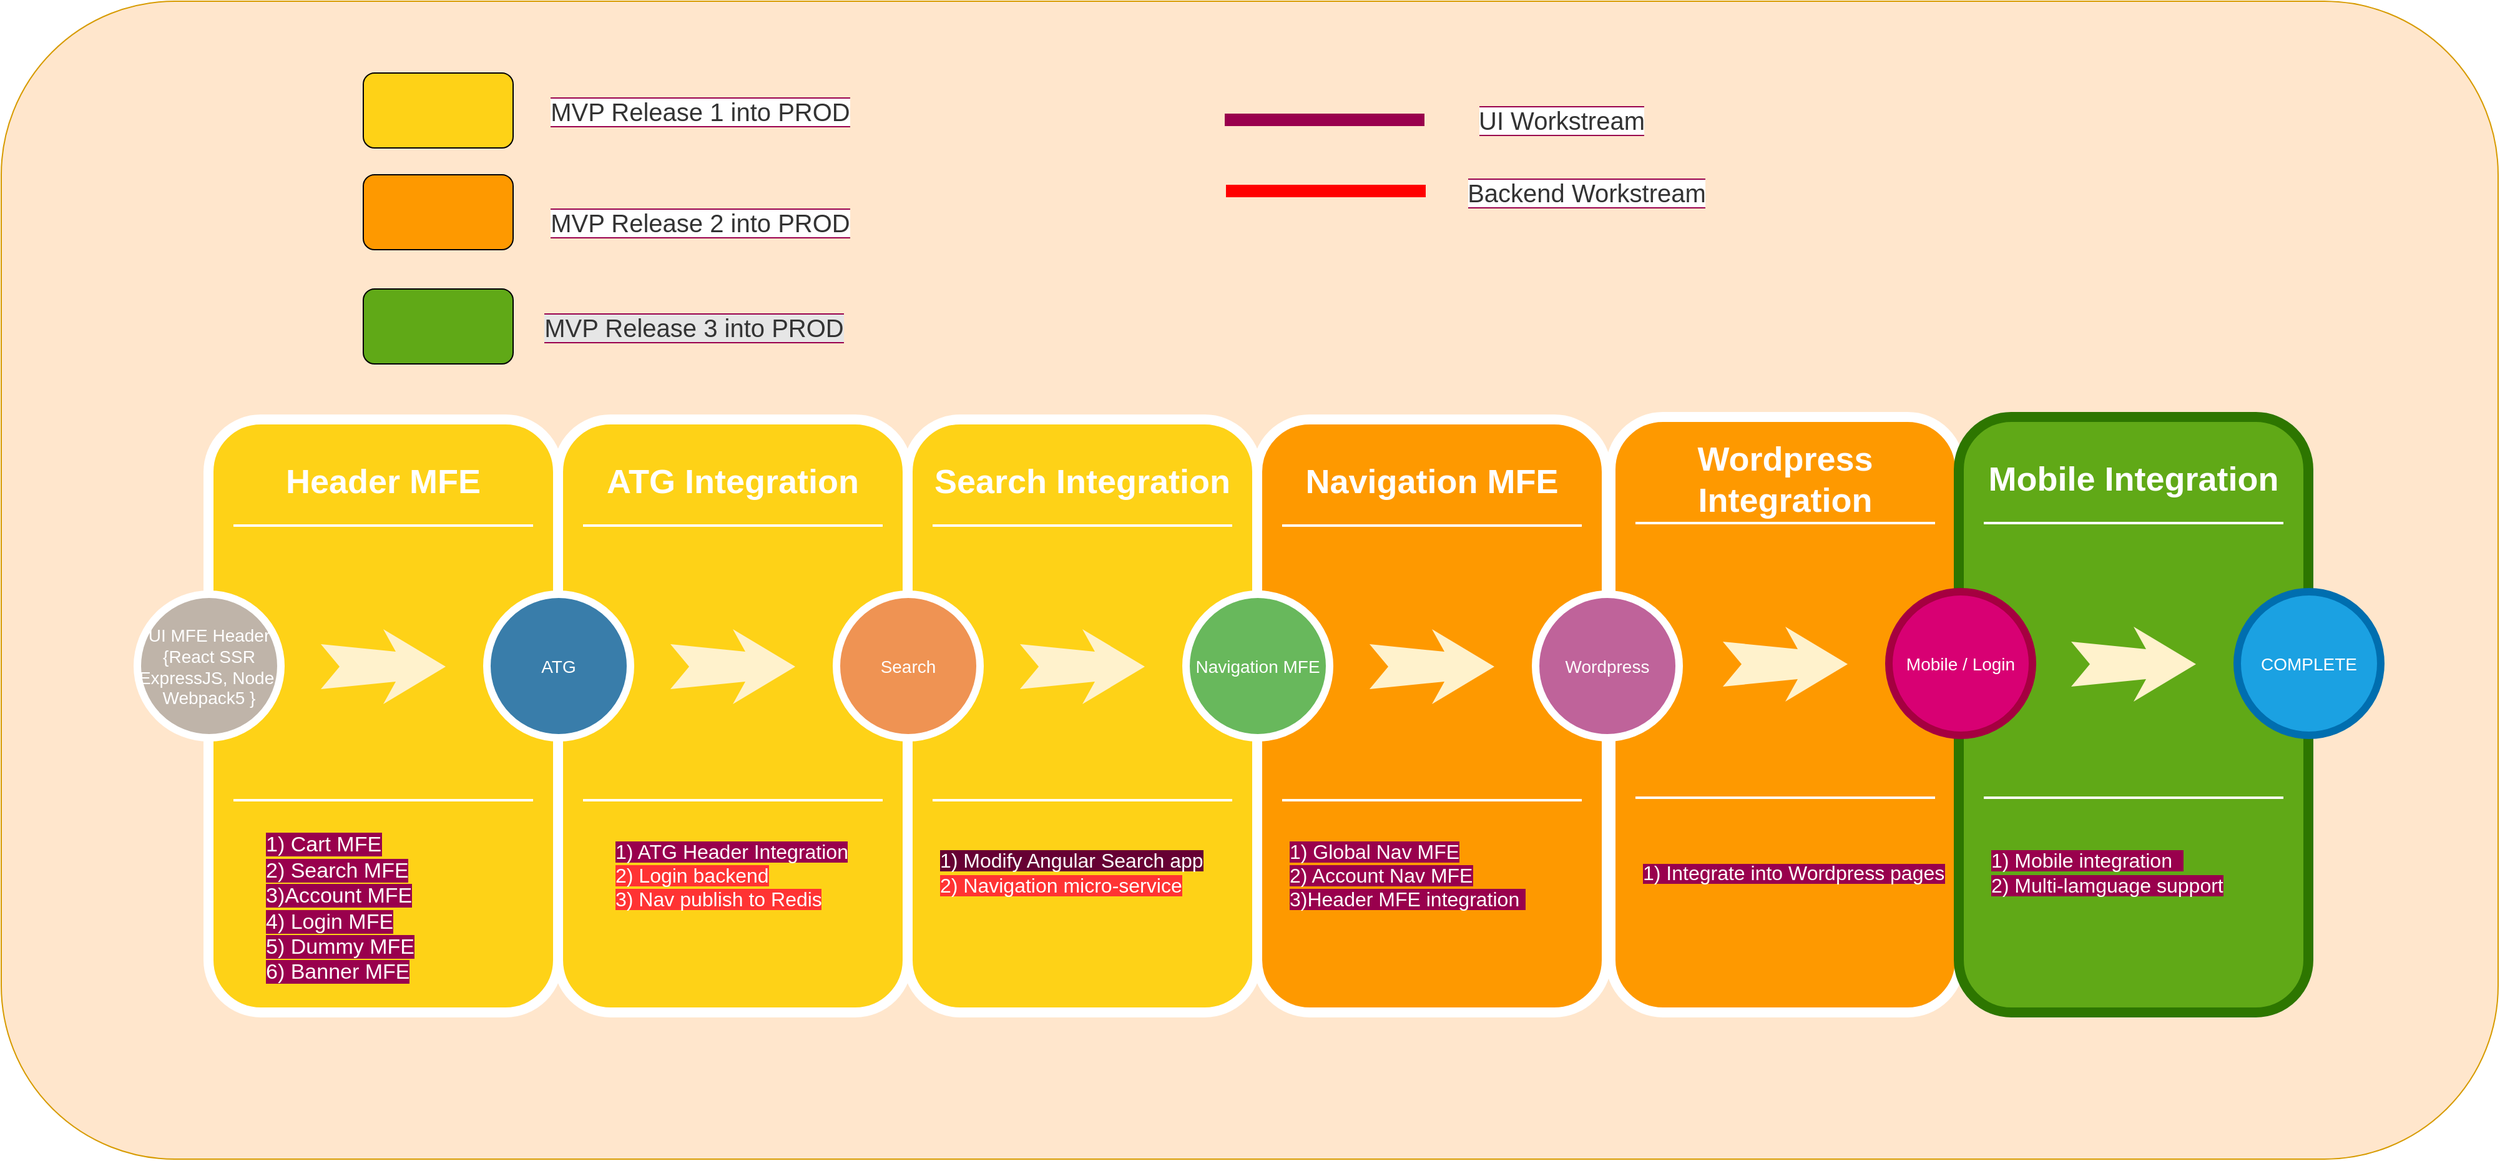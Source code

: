 <mxfile version="15.9.1" type="github">
  <diagram name="Page-1" id="12e1b939-464a-85fe-373e-61e167be1490">
    <mxGraphModel dx="2595" dy="1368" grid="1" gridSize="10" guides="1" tooltips="1" connect="1" arrows="1" fold="1" page="1" pageScale="1.5" pageWidth="1169" pageHeight="826" background="none" math="0" shadow="0">
      <root>
        <mxCell id="0" />
        <mxCell id="1" parent="0" />
        <mxCell id="xIWI2tQVE0jWVVo_FVLt-15" value="" style="rounded=1;whiteSpace=wrap;html=1;labelBackgroundColor=#99004D;fontSize=16;fillColor=#ffe6cc;strokeColor=#d79b00;" vertex="1" parent="1">
          <mxGeometry x="150" y="70" width="2000" height="927.5" as="geometry" />
        </mxCell>
        <mxCell id="60da8b9f42644d3a-2" value="" style="whiteSpace=wrap;html=1;rounded=1;shadow=0;strokeWidth=8;fontSize=20;align=center;fillColor=#FED217;strokeColor=#FFFFFF;" parent="1" vertex="1">
          <mxGeometry x="316" y="405" width="280" height="475" as="geometry" />
        </mxCell>
        <mxCell id="60da8b9f42644d3a-3" value="Header MFE" style="text;html=1;strokeColor=none;fillColor=none;align=center;verticalAlign=middle;whiteSpace=wrap;rounded=0;shadow=0;fontSize=27;fontColor=#FFFFFF;fontStyle=1" parent="1" vertex="1">
          <mxGeometry x="316" y="425" width="280" height="60" as="geometry" />
        </mxCell>
        <mxCell id="60da8b9f42644d3a-4" value="&lt;span style=&quot;background-color: rgb(153 , 0 , 77) ; font-size: 17px&quot;&gt;1) Cart MFE&lt;br&gt;2) Search MFE&lt;br&gt;3)Account MFE&lt;br&gt;4) Login MFE&lt;br&gt;5) Dummy MFE&lt;br&gt;6) Banner MFE&lt;br&gt;&lt;/span&gt;" style="text;html=1;strokeColor=none;fillColor=none;align=left;verticalAlign=middle;whiteSpace=wrap;rounded=0;shadow=0;fontSize=14;fontColor=#FFFFFF;" parent="1" vertex="1">
          <mxGeometry x="360" y="750" width="140" height="94" as="geometry" />
        </mxCell>
        <mxCell id="60da8b9f42644d3a-6" value="" style="line;strokeWidth=2;html=1;rounded=0;shadow=0;fontSize=27;align=center;fillColor=none;strokeColor=#FFFFFF;" parent="1" vertex="1">
          <mxGeometry x="336" y="485" width="240" height="10" as="geometry" />
        </mxCell>
        <mxCell id="60da8b9f42644d3a-7" value="" style="line;strokeWidth=2;html=1;rounded=0;shadow=0;fontSize=27;align=center;fillColor=none;strokeColor=#FFFFFF;" parent="1" vertex="1">
          <mxGeometry x="336" y="705" width="240" height="10" as="geometry" />
        </mxCell>
        <mxCell id="60da8b9f42644d3a-8" value="UI MFE Header&lt;br&gt;{React SSR ExpressJS, Node, Webpack5 }" style="ellipse;whiteSpace=wrap;html=1;rounded=0;shadow=0;strokeWidth=6;fontSize=14;align=center;fillColor=#BFB4A9;strokeColor=#FFFFFF;fontColor=#FFFFFF;" parent="1" vertex="1">
          <mxGeometry x="259" y="545" width="115" height="115" as="geometry" />
        </mxCell>
        <mxCell id="60da8b9f42644d3a-9" value="" style="html=1;shadow=0;dashed=0;align=center;verticalAlign=middle;shape=mxgraph.arrows2.stylisedArrow;dy=0.6;dx=40;notch=15;feather=0.4;rounded=0;strokeWidth=1;fontSize=27;strokeColor=none;fillColor=#fff2cc;" parent="1" vertex="1">
          <mxGeometry x="406" y="573" width="100" height="60" as="geometry" />
        </mxCell>
        <mxCell id="60da8b9f42644d3a-17" value="" style="whiteSpace=wrap;html=1;rounded=1;shadow=0;strokeWidth=8;fontSize=20;align=center;fillColor=#FED217;strokeColor=#FFFFFF;" parent="1" vertex="1">
          <mxGeometry x="596" y="405" width="280" height="475" as="geometry" />
        </mxCell>
        <mxCell id="60da8b9f42644d3a-18" value="ATG Integration" style="text;html=1;strokeColor=none;fillColor=none;align=center;verticalAlign=middle;whiteSpace=wrap;rounded=0;shadow=0;fontSize=27;fontColor=#FFFFFF;fontStyle=1" parent="1" vertex="1">
          <mxGeometry x="596" y="425" width="280" height="60" as="geometry" />
        </mxCell>
        <mxCell id="60da8b9f42644d3a-19" value="&lt;font style=&quot;font-size: 16px&quot;&gt;&lt;span style=&quot;background-color: rgb(153 , 0 , 77)&quot;&gt;1) ATG Header Integration&lt;/span&gt;&lt;br&gt;&lt;/font&gt;&lt;span style=&quot;background-color: rgb(255 , 51 , 51) ; font-size: 16px&quot;&gt;&lt;font style=&quot;font-size: 16px&quot;&gt;2) Login backend&lt;br&gt;3) Nav publish to Redis&lt;/font&gt;&lt;br&gt;&lt;/span&gt;" style="text;html=1;strokeColor=none;fillColor=none;align=left;verticalAlign=middle;whiteSpace=wrap;rounded=0;shadow=0;fontSize=14;fontColor=#FFFFFF;" parent="1" vertex="1">
          <mxGeometry x="640" y="725" width="210" height="90" as="geometry" />
        </mxCell>
        <mxCell id="60da8b9f42644d3a-20" value="" style="line;strokeWidth=2;html=1;rounded=0;shadow=0;fontSize=27;align=center;fillColor=none;strokeColor=#FFFFFF;" parent="1" vertex="1">
          <mxGeometry x="616" y="485" width="240" height="10" as="geometry" />
        </mxCell>
        <mxCell id="60da8b9f42644d3a-21" value="" style="line;strokeWidth=2;html=1;rounded=0;shadow=0;fontSize=27;align=center;fillColor=none;strokeColor=#FFFFFF;" parent="1" vertex="1">
          <mxGeometry x="616" y="705" width="240" height="10" as="geometry" />
        </mxCell>
        <mxCell id="60da8b9f42644d3a-22" value="ATG" style="ellipse;whiteSpace=wrap;html=1;rounded=0;shadow=0;strokeWidth=6;fontSize=14;align=center;fillColor=#397DAA;strokeColor=#FFFFFF;fontColor=#FFFFFF;" parent="1" vertex="1">
          <mxGeometry x="539" y="545" width="115" height="115" as="geometry" />
        </mxCell>
        <mxCell id="60da8b9f42644d3a-23" value="" style="html=1;shadow=0;dashed=0;align=center;verticalAlign=middle;shape=mxgraph.arrows2.stylisedArrow;dy=0.6;dx=40;notch=15;feather=0.4;rounded=0;strokeWidth=1;fontSize=27;strokeColor=none;fillColor=#fff2cc;" parent="1" vertex="1">
          <mxGeometry x="686" y="573" width="100" height="60" as="geometry" />
        </mxCell>
        <mxCell id="60da8b9f42644d3a-24" value="" style="whiteSpace=wrap;html=1;rounded=1;shadow=0;strokeWidth=8;fontSize=20;align=center;fillColor=#FED217;strokeColor=#FFFFFF;" parent="1" vertex="1">
          <mxGeometry x="876" y="405" width="280" height="475" as="geometry" />
        </mxCell>
        <mxCell id="60da8b9f42644d3a-25" value="Search Integration" style="text;html=1;strokeColor=none;fillColor=none;align=center;verticalAlign=middle;whiteSpace=wrap;rounded=0;shadow=0;fontSize=27;fontColor=#FFFFFF;fontStyle=1" parent="1" vertex="1">
          <mxGeometry x="876" y="425" width="280" height="60" as="geometry" />
        </mxCell>
        <mxCell id="60da8b9f42644d3a-26" value="&lt;font style=&quot;font-size: 16px&quot;&gt;&lt;span style=&quot;background-color: rgb(102 , 0 , 51)&quot;&gt;1) Modify Angular Search app&lt;/span&gt;&lt;br&gt;&lt;font style=&quot;background-color: rgb(255 , 51 , 51) ; font-size: 16px&quot;&gt;2) Navigation micro-service&lt;/font&gt;&lt;/font&gt;" style="text;html=1;strokeColor=none;fillColor=none;align=left;verticalAlign=middle;whiteSpace=wrap;rounded=0;shadow=0;fontSize=14;fontColor=#FFFFFF;" parent="1" vertex="1">
          <mxGeometry x="900" y="715" width="256" height="105" as="geometry" />
        </mxCell>
        <mxCell id="60da8b9f42644d3a-27" value="" style="line;strokeWidth=2;html=1;rounded=0;shadow=0;fontSize=27;align=center;fillColor=none;strokeColor=#FFFFFF;" parent="1" vertex="1">
          <mxGeometry x="896" y="485" width="240" height="10" as="geometry" />
        </mxCell>
        <mxCell id="60da8b9f42644d3a-28" value="" style="line;strokeWidth=2;html=1;rounded=0;shadow=0;fontSize=27;align=center;fillColor=none;strokeColor=#FFFFFF;" parent="1" vertex="1">
          <mxGeometry x="896" y="705" width="240" height="10" as="geometry" />
        </mxCell>
        <mxCell id="60da8b9f42644d3a-29" value="Search" style="ellipse;whiteSpace=wrap;html=1;rounded=0;shadow=0;strokeWidth=6;fontSize=14;align=center;fillColor=#EF9353;strokeColor=#FFFFFF;fontColor=#FFFFFF;" parent="1" vertex="1">
          <mxGeometry x="819" y="545" width="115" height="115" as="geometry" />
        </mxCell>
        <mxCell id="60da8b9f42644d3a-30" value="" style="html=1;shadow=0;dashed=0;align=center;verticalAlign=middle;shape=mxgraph.arrows2.stylisedArrow;dy=0.6;dx=40;notch=15;feather=0.4;rounded=0;strokeWidth=1;fontSize=27;strokeColor=none;fillColor=#fff2cc;" parent="1" vertex="1">
          <mxGeometry x="966" y="573" width="100" height="60" as="geometry" />
        </mxCell>
        <mxCell id="60da8b9f42644d3a-31" value="" style="whiteSpace=wrap;html=1;rounded=1;shadow=0;strokeWidth=8;fontSize=20;align=center;fillColor=#FE9900;strokeColor=#FFFFFF;" parent="1" vertex="1">
          <mxGeometry x="1156" y="405" width="280" height="475" as="geometry" />
        </mxCell>
        <mxCell id="60da8b9f42644d3a-32" value="Navigation MFE" style="text;html=1;strokeColor=none;fillColor=none;align=center;verticalAlign=middle;whiteSpace=wrap;rounded=0;shadow=0;fontSize=27;fontColor=#FFFFFF;fontStyle=1" parent="1" vertex="1">
          <mxGeometry x="1156" y="425" width="280" height="60" as="geometry" />
        </mxCell>
        <mxCell id="60da8b9f42644d3a-33" value="&lt;span style=&quot;background-color: rgb(153 , 0 , 77) ; font-size: 16px&quot;&gt;&lt;font style=&quot;font-size: 16px&quot;&gt;1) Global Nav MFE&lt;br&gt;2) Account Nav MFE&lt;br&gt;&lt;/font&gt;&lt;/span&gt;&lt;div style=&quot;font-size: 16px&quot;&gt;&lt;span style=&quot;background-color: rgb(153 , 0 , 77)&quot;&gt;&lt;font style=&quot;font-size: 16px&quot;&gt;3)Header MFE integration&amp;nbsp;&lt;/font&gt;&lt;/span&gt;&lt;/div&gt;" style="text;html=1;strokeColor=none;fillColor=none;align=left;verticalAlign=middle;whiteSpace=wrap;rounded=0;shadow=0;fontSize=14;fontColor=#FFFFFF;" parent="1" vertex="1">
          <mxGeometry x="1180" y="725" width="256" height="90" as="geometry" />
        </mxCell>
        <mxCell id="60da8b9f42644d3a-34" value="" style="line;strokeWidth=2;html=1;rounded=0;shadow=0;fontSize=27;align=center;fillColor=none;strokeColor=#FFFFFF;" parent="1" vertex="1">
          <mxGeometry x="1176" y="485" width="240" height="10" as="geometry" />
        </mxCell>
        <mxCell id="60da8b9f42644d3a-35" value="" style="line;strokeWidth=2;html=1;rounded=0;shadow=0;fontSize=27;align=center;fillColor=none;strokeColor=#FFFFFF;" parent="1" vertex="1">
          <mxGeometry x="1176" y="705" width="240" height="10" as="geometry" />
        </mxCell>
        <mxCell id="60da8b9f42644d3a-36" value="Navigation MFE" style="ellipse;whiteSpace=wrap;html=1;rounded=0;shadow=0;strokeWidth=6;fontSize=14;align=center;fillColor=#68B85C;strokeColor=#FFFFFF;fontColor=#FFFFFF;" parent="1" vertex="1">
          <mxGeometry x="1099" y="545" width="115" height="115" as="geometry" />
        </mxCell>
        <mxCell id="60da8b9f42644d3a-37" value="" style="html=1;shadow=0;dashed=0;align=center;verticalAlign=middle;shape=mxgraph.arrows2.stylisedArrow;dy=0.6;dx=40;notch=15;feather=0.4;rounded=0;strokeWidth=1;fontSize=27;strokeColor=none;fillColor=#fff2cc;" parent="1" vertex="1">
          <mxGeometry x="1246" y="573" width="100" height="60" as="geometry" />
        </mxCell>
        <mxCell id="xIWI2tQVE0jWVVo_FVLt-1" value="" style="whiteSpace=wrap;html=1;rounded=1;shadow=0;strokeWidth=8;fontSize=20;align=center;fillColor=#FE9900;strokeColor=#FFFFFF;" vertex="1" parent="1">
          <mxGeometry x="1439" y="403" width="280" height="477" as="geometry" />
        </mxCell>
        <mxCell id="60da8b9f42644d3a-38" value="Wordpress" style="ellipse;whiteSpace=wrap;html=1;rounded=0;shadow=0;strokeWidth=6;fontSize=14;align=center;fillColor=#BF639A;strokeColor=#FFFFFF;fontColor=#FFFFFF;" parent="1" vertex="1">
          <mxGeometry x="1379" y="545" width="115" height="115" as="geometry" />
        </mxCell>
        <mxCell id="xIWI2tQVE0jWVVo_FVLt-2" value="Wordpress Integration" style="text;html=1;strokeColor=none;fillColor=none;align=center;verticalAlign=middle;whiteSpace=wrap;rounded=0;shadow=0;fontSize=27;fontColor=#FFFFFF;fontStyle=1" vertex="1" parent="1">
          <mxGeometry x="1439" y="423" width="280" height="60" as="geometry" />
        </mxCell>
        <mxCell id="xIWI2tQVE0jWVVo_FVLt-3" value="&lt;span style=&quot;background-color: rgb(153 , 0 , 77)&quot;&gt;&lt;font style=&quot;font-size: 16px&quot;&gt;1) Integrate into Wordpress pages&lt;/font&gt;&lt;/span&gt;" style="text;html=1;strokeColor=none;fillColor=none;align=left;verticalAlign=middle;whiteSpace=wrap;rounded=0;shadow=0;fontSize=14;fontColor=#FFFFFF;" vertex="1" parent="1">
          <mxGeometry x="1463" y="723" width="256" height="90" as="geometry" />
        </mxCell>
        <mxCell id="xIWI2tQVE0jWVVo_FVLt-4" value="" style="line;strokeWidth=2;html=1;rounded=0;shadow=0;fontSize=27;align=center;fillColor=none;strokeColor=#FFFFFF;" vertex="1" parent="1">
          <mxGeometry x="1459" y="483" width="240" height="10" as="geometry" />
        </mxCell>
        <mxCell id="xIWI2tQVE0jWVVo_FVLt-5" value="" style="line;strokeWidth=2;html=1;rounded=0;shadow=0;fontSize=27;align=center;fillColor=none;strokeColor=#FFFFFF;" vertex="1" parent="1">
          <mxGeometry x="1459" y="703" width="240" height="10" as="geometry" />
        </mxCell>
        <mxCell id="xIWI2tQVE0jWVVo_FVLt-6" value="" style="html=1;shadow=0;dashed=0;align=center;verticalAlign=middle;shape=mxgraph.arrows2.stylisedArrow;dy=0.6;dx=40;notch=15;feather=0.4;rounded=0;strokeWidth=1;fontSize=27;strokeColor=none;fillColor=#fff2cc;" vertex="1" parent="1">
          <mxGeometry x="1529" y="571" width="100" height="60" as="geometry" />
        </mxCell>
        <mxCell id="xIWI2tQVE0jWVVo_FVLt-8" value="" style="whiteSpace=wrap;html=1;rounded=1;shadow=0;strokeWidth=8;fontSize=20;align=center;fillColor=#60a917;strokeColor=#2D7600;fontColor=#ffffff;" vertex="1" parent="1">
          <mxGeometry x="1718" y="403" width="280" height="477" as="geometry" />
        </mxCell>
        <mxCell id="xIWI2tQVE0jWVVo_FVLt-7" value="Mobile / Login" style="ellipse;whiteSpace=wrap;html=1;rounded=0;shadow=0;strokeWidth=6;fontSize=14;align=center;fillColor=#d80073;strokeColor=#A50040;fontColor=#ffffff;" vertex="1" parent="1">
          <mxGeometry x="1662" y="543" width="115" height="115" as="geometry" />
        </mxCell>
        <mxCell id="xIWI2tQVE0jWVVo_FVLt-9" value="Mobile Integration" style="text;html=1;strokeColor=none;fillColor=none;align=center;verticalAlign=middle;whiteSpace=wrap;rounded=0;shadow=0;fontSize=27;fontColor=#FFFFFF;fontStyle=1" vertex="1" parent="1">
          <mxGeometry x="1718" y="423" width="280" height="60" as="geometry" />
        </mxCell>
        <mxCell id="xIWI2tQVE0jWVVo_FVLt-10" value="&lt;span style=&quot;background-color: rgb(153 , 0 , 77) ; font-size: 16px&quot;&gt;1) Mobile integration&amp;nbsp;&amp;nbsp;&lt;br&gt;2) Multi-lamguage support&lt;/span&gt;" style="text;html=1;strokeColor=none;fillColor=none;align=left;verticalAlign=middle;whiteSpace=wrap;rounded=0;shadow=0;fontSize=14;fontColor=#FFFFFF;" vertex="1" parent="1">
          <mxGeometry x="1742" y="723" width="256" height="90" as="geometry" />
        </mxCell>
        <mxCell id="xIWI2tQVE0jWVVo_FVLt-11" value="" style="line;strokeWidth=2;html=1;rounded=0;shadow=0;fontSize=27;align=center;fillColor=none;strokeColor=#FFFFFF;" vertex="1" parent="1">
          <mxGeometry x="1738" y="483" width="240" height="10" as="geometry" />
        </mxCell>
        <mxCell id="xIWI2tQVE0jWVVo_FVLt-12" value="" style="line;strokeWidth=2;html=1;rounded=0;shadow=0;fontSize=27;align=center;fillColor=none;strokeColor=#FFFFFF;" vertex="1" parent="1">
          <mxGeometry x="1738" y="703" width="240" height="10" as="geometry" />
        </mxCell>
        <mxCell id="xIWI2tQVE0jWVVo_FVLt-13" value="" style="html=1;shadow=0;dashed=0;align=center;verticalAlign=middle;shape=mxgraph.arrows2.stylisedArrow;dy=0.6;dx=40;notch=15;feather=0.4;rounded=0;strokeWidth=1;fontSize=27;strokeColor=none;fillColor=#fff2cc;" vertex="1" parent="1">
          <mxGeometry x="1808" y="571" width="100" height="60" as="geometry" />
        </mxCell>
        <mxCell id="xIWI2tQVE0jWVVo_FVLt-14" value="COMPLETE" style="ellipse;whiteSpace=wrap;html=1;rounded=0;shadow=0;strokeWidth=6;fontSize=14;align=center;fillColor=#1ba1e2;strokeColor=#006EAF;fontColor=#ffffff;" vertex="1" parent="1">
          <mxGeometry x="1941" y="543" width="115" height="115" as="geometry" />
        </mxCell>
        <mxCell id="xIWI2tQVE0jWVVo_FVLt-16" value="" style="rounded=1;whiteSpace=wrap;html=1;labelBackgroundColor=#99004D;fontSize=16;fontColor=#FFFFFF;fillColor=#FE9900;" vertex="1" parent="1">
          <mxGeometry x="440" y="209" width="120" height="60" as="geometry" />
        </mxCell>
        <mxCell id="xIWI2tQVE0jWVVo_FVLt-17" value="" style="rounded=1;whiteSpace=wrap;html=1;labelBackgroundColor=#99004D;fontSize=16;fontColor=#FFFFFF;fillColor=#60A917;" vertex="1" parent="1">
          <mxGeometry x="440" y="300.5" width="120" height="60" as="geometry" />
        </mxCell>
        <mxCell id="xIWI2tQVE0jWVVo_FVLt-18" value="" style="rounded=1;whiteSpace=wrap;html=1;labelBackgroundColor=#99004D;fontSize=16;fontColor=#FFFFFF;fillColor=#FED217;" vertex="1" parent="1">
          <mxGeometry x="440" y="127.5" width="120" height="60" as="geometry" />
        </mxCell>
        <mxCell id="xIWI2tQVE0jWVVo_FVLt-19" value="&lt;font style=&quot;font-size: 20px ; background-color: rgb(255 , 255 , 255)&quot; color=&quot;#333333&quot;&gt;MVP Release 1 into PROD&lt;/font&gt;" style="text;html=1;strokeColor=none;fillColor=none;align=center;verticalAlign=middle;whiteSpace=wrap;rounded=0;labelBackgroundColor=#99004D;fontSize=16;fontColor=#FFFFFF;" vertex="1" parent="1">
          <mxGeometry x="570" y="135" width="280" height="45" as="geometry" />
        </mxCell>
        <mxCell id="xIWI2tQVE0jWVVo_FVLt-20" value="&lt;font style=&quot;font-size: 20px ; background-color: rgb(255 , 255 , 255)&quot; color=&quot;#333333&quot;&gt;Backend Workstream&lt;/font&gt;" style="text;html=1;strokeColor=none;fillColor=none;align=center;verticalAlign=middle;whiteSpace=wrap;rounded=0;labelBackgroundColor=#99004D;fontSize=16;fontColor=#FFFFFF;" vertex="1" parent="1">
          <mxGeometry x="1280" y="200" width="280" height="45" as="geometry" />
        </mxCell>
        <mxCell id="xIWI2tQVE0jWVVo_FVLt-21" value="&lt;font style=&quot;font-size: 20px ; background-color: rgb(230 , 230 , 230)&quot; color=&quot;#333333&quot;&gt;MVP Release 3 into PROD&lt;/font&gt;" style="text;html=1;strokeColor=none;fillColor=none;align=center;verticalAlign=middle;whiteSpace=wrap;rounded=0;labelBackgroundColor=#99004D;fontSize=16;fontColor=#FFFFFF;" vertex="1" parent="1">
          <mxGeometry x="565" y="308" width="280" height="45" as="geometry" />
        </mxCell>
        <mxCell id="xIWI2tQVE0jWVVo_FVLt-22" value="" style="line;strokeWidth=10;html=1;labelBackgroundColor=#E6E6E6;fontSize=20;fontColor=#333333;fillColor=#60A917;strokeColor=#99004D;" vertex="1" parent="1">
          <mxGeometry x="1130" y="160" width="160" height="10" as="geometry" />
        </mxCell>
        <mxCell id="xIWI2tQVE0jWVVo_FVLt-23" value="" style="line;strokeWidth=10;html=1;labelBackgroundColor=#E6E6E6;fontSize=20;fontColor=#333333;fillColor=#60A917;strokeColor=#FF0000;" vertex="1" parent="1">
          <mxGeometry x="1131" y="217" width="160" height="10" as="geometry" />
        </mxCell>
        <mxCell id="xIWI2tQVE0jWVVo_FVLt-25" value="&lt;font style=&quot;font-size: 20px ; background-color: rgb(255 , 255 , 255)&quot; color=&quot;#333333&quot;&gt;UI Workstream&lt;/font&gt;" style="text;html=1;strokeColor=none;fillColor=none;align=center;verticalAlign=middle;whiteSpace=wrap;rounded=0;labelBackgroundColor=#99004D;fontSize=16;fontColor=#FFFFFF;" vertex="1" parent="1">
          <mxGeometry x="1260" y="142.5" width="280" height="45" as="geometry" />
        </mxCell>
        <mxCell id="xIWI2tQVE0jWVVo_FVLt-26" value="&lt;font style=&quot;font-size: 20px ; background-color: rgb(255 , 255 , 255)&quot; color=&quot;#333333&quot;&gt;MVP Release 2 into PROD&lt;/font&gt;" style="text;html=1;strokeColor=none;fillColor=none;align=center;verticalAlign=middle;whiteSpace=wrap;rounded=0;labelBackgroundColor=#99004D;fontSize=16;fontColor=#FFFFFF;" vertex="1" parent="1">
          <mxGeometry x="570" y="224" width="280" height="45" as="geometry" />
        </mxCell>
      </root>
    </mxGraphModel>
  </diagram>
</mxfile>
